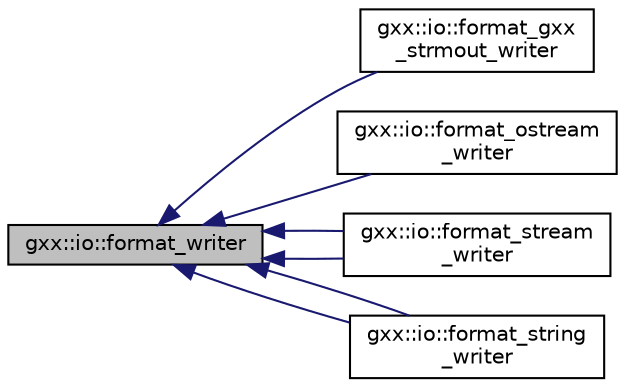 digraph "gxx::io::format_writer"
{
  edge [fontname="Helvetica",fontsize="10",labelfontname="Helvetica",labelfontsize="10"];
  node [fontname="Helvetica",fontsize="10",shape=record];
  rankdir="LR";
  Node1 [label="gxx::io::format_writer",height=0.2,width=0.4,color="black", fillcolor="grey75", style="filled", fontcolor="black"];
  Node1 -> Node2 [dir="back",color="midnightblue",fontsize="10",style="solid",fontname="Helvetica"];
  Node2 [label="gxx::io::format_gxx\l_strmout_writer",height=0.2,width=0.4,color="black", fillcolor="white", style="filled",URL="$classgxx_1_1io_1_1format__gxx__strmout__writer.html"];
  Node1 -> Node3 [dir="back",color="midnightblue",fontsize="10",style="solid",fontname="Helvetica"];
  Node3 [label="gxx::io::format_ostream\l_writer",height=0.2,width=0.4,color="black", fillcolor="white", style="filled",URL="$classgxx_1_1io_1_1format__ostream__writer.html"];
  Node1 -> Node4 [dir="back",color="midnightblue",fontsize="10",style="solid",fontname="Helvetica"];
  Node4 [label="gxx::io::format_stream\l_writer",height=0.2,width=0.4,color="black", fillcolor="white", style="filled",URL="$classgxx_1_1io_1_1format__stream__writer.html"];
  Node1 -> Node4 [dir="back",color="midnightblue",fontsize="10",style="solid",fontname="Helvetica"];
  Node1 -> Node5 [dir="back",color="midnightblue",fontsize="10",style="solid",fontname="Helvetica"];
  Node5 [label="gxx::io::format_string\l_writer",height=0.2,width=0.4,color="black", fillcolor="white", style="filled",URL="$classgxx_1_1io_1_1format__string__writer.html"];
  Node1 -> Node5 [dir="back",color="midnightblue",fontsize="10",style="solid",fontname="Helvetica"];
}
